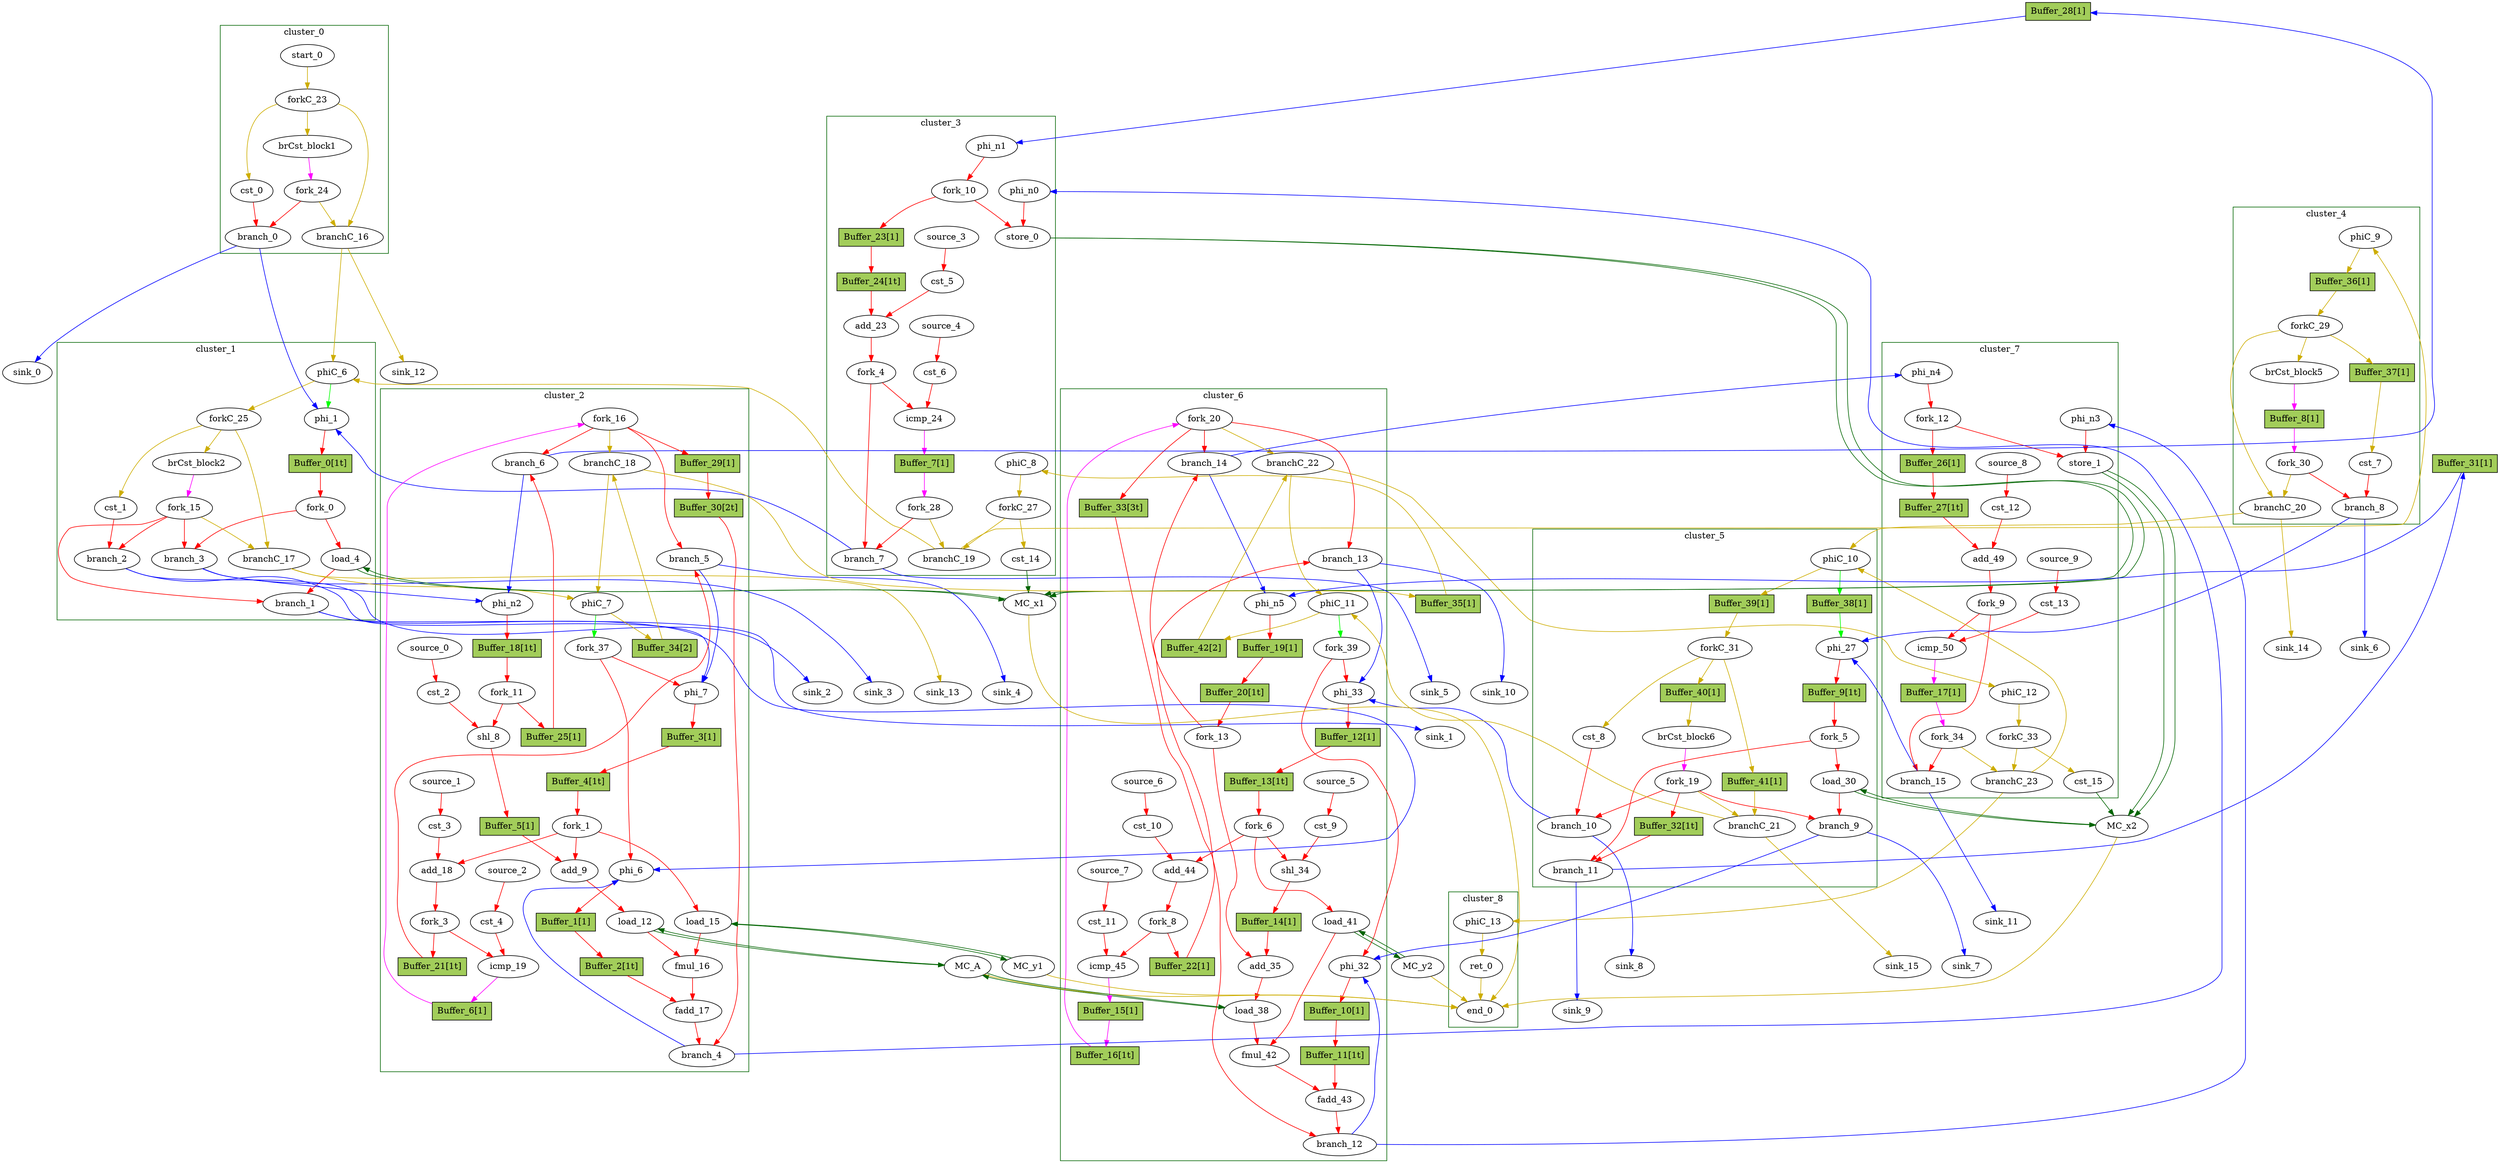 Digraph G {
	splines=spline;
	subgraph cluster_cluster_7 {
	color = "darkgreen";
label = "cluster_7";
		"store_1" [type="Operator", in="in1:32 in2:6 ", out="out1:32 out2:6 ", bbID=8, II=1, delay=0.672, latency=0, op="mc_store_op", portId=0];
		"cst_12" [type="Constant", in="in1:1", out="out1:1", bbID=8, value="0x00000001"];
		"add_49" [type="Operator", in="in1:6 in2:6 ", out="out1:6 ", bbID=8, II=1, delay=2.287, latency=0, op="add_op"];
		"cst_13" [type="Constant", in="in1:6", out="out1:6", bbID=8, value="0x00000020"];
		"icmp_50" [type="Operator", in="in1:6 in2:6 ", out="out1:1 ", bbID=8, II=1, delay=1.907, latency=0, op="icmp_ult_op"];
		"phi_n3" [type="Merge", in="in1:32 ", out="out1:32", bbID=8, delay=0.0];
		"phi_n4" [type="Merge", in="in1:6 ", out="out1:6", bbID=8, delay=0.0];
		"fork_9" [type="Fork", in="in1:6", out="out1:6 out2:6 ", bbID=8];
		"fork_12" [type="Fork", in="in1:6", out="out1:6 out2:6 ", bbID=8];
		"branch_15" [type="Branch", in="in1:6 in2?:1", out="out1+:6 out2-:6", bbID=8];
		"cst_15" [type="Constant", in="in1:1", out="out1:1", bbID=8, value="0x00000001"];
		"phiC_12" [type="Merge", in="in1:0 ", out="out1:0", bbID=8, delay=0.0];
		"forkC_33" [type="Fork", in="in1:0", out="out1:0 out2:0 ", bbID=8];
		"branchC_23" [type="Branch", in="in1:0 in2?:1", out="out1+:0 out2-:0", bbID=8];
		"fork_34" [type="Fork", in="in1:1", out="out1:1 out2:1 ", bbID=8];
		"source_8" [type="Source", out="out1:1", bbID=8];
		"source_9" [type="Source", out="out1:6", bbID=8];
		"Buffer_17" [type="Buffer", in="in1:32", out="out1:32", bbID=3, fillcolor="darkolivegreen3", height=0.4, label="Buffer_17[1]", shape="box", slots=1, style="filled", transparent="false"];
		"Buffer_26" [type="Buffer", in="in1:32", out="out1:32", bbID=3, fillcolor="darkolivegreen3", height=0.4, label="Buffer_26[1]", shape="box", slots=1, style="filled", transparent="false"];
		"Buffer_27" [type="Buffer", in="in1:32", out="out1:32", bbID=3, fillcolor="darkolivegreen3", height=0.4, label="Buffer_27[1t]", shape="box", slots=1, style="filled", transparent="true"];
	}
	subgraph cluster_cluster_8 {
	color = "darkgreen";
label = "cluster_8";
		"ret_0" [type="Operator", in="in1:0 ", out="out1:0 ", bbID=9, II=1, delay=0.0, latency=0, op="ret_op"];
		"end_0" [type="Exit", in="in1:0*e in2:0*e in3:0*e in4:0*e in5:0*e in6:0 ", out="out1:0", bbID=0];
		"phiC_13" [type="Merge", in="in1:0 ", out="out1:0", bbID=9, delay=0.0];
	}
	subgraph cluster_cluster_6 {
	color = "darkgreen";
label = "cluster_6";
		"phi_32" [type="Mux", in="in1?:1 in2:32 in3:32 ", out="out1:32", bbID=7, delay=1.397];
		"phi_33" [type="Mux", in="in1?:1 in2:6 in3:6 ", out="out1:6", bbID=7, delay=1.397];
		"cst_9" [type="Constant", in="in1:3", out="out1:3", bbID=7, value="0x00000005"];
		"shl_34" [type="Operator", in="in1:11 in2:11 ", out="out1:11 ", bbID=7, II=1, delay=0.0, latency=0, op="shl_op"];
		"add_35" [type="Operator", in="in1:12 in2:12 ", out="out1:12 ", bbID=7, II=1, delay=2.287, latency=0, op="add_op"];
		"load_38" [type="Operator", in="in1:32 in2:12 ", out="out1:32 out2:12 ", bbID=7, II=1, delay=1.412, latency=2, op="mc_load_op", portId=1];
		"load_41" [type="Operator", in="in1:32 in2:6 ", out="out1:32 out2:6 ", bbID=7, II=1, delay=1.412, latency=2, op="mc_load_op", portId=0];
		"fmul_42" [type="Operator", in="in1:32 in2:32 ", out="out1:32 ", bbID=7, II=1, delay=0.0, latency=6, op="fmul_op"];
		"fadd_43" [type="Operator", in="in1:32 in2:32 ", out="out1:32 ", bbID=7, II=1, delay=0.0, latency=10, op="fadd_op"];
		"cst_10" [type="Constant", in="in1:1", out="out1:1", bbID=7, value="0x00000001"];
		"add_44" [type="Operator", in="in1:6 in2:6 ", out="out1:6 ", bbID=7, II=1, delay=2.287, latency=0, op="add_op"];
		"cst_11" [type="Constant", in="in1:6", out="out1:6", bbID=7, value="0x00000020"];
		"icmp_45" [type="Operator", in="in1:6 in2:6 ", out="out1:1 ", bbID=7, II=1, delay=1.907, latency=0, op="icmp_ult_op"];
		"phi_n5" [type="Merge", in="in1:6 in2:6 ", out="out1:6", bbID=7, delay=1.397];
		"fork_6" [type="Fork", in="in1:6", out="out1:6 out2:6 out3:6 ", bbID=7];
		"fork_8" [type="Fork", in="in1:6", out="out1:6 out2:6 ", bbID=7];
		"fork_13" [type="Fork", in="in1:6", out="out1:6 out2:6 ", bbID=7];
		"branch_12" [type="Branch", in="in1:32 in2?:1", out="out1+:32 out2-:32", bbID=7];
		"branch_13" [type="Branch", in="in1:6 in2?:1", out="out1+:6 out2-:6", bbID=7];
		"branch_14" [type="Branch", in="in1:6 in2?:1", out="out1+:6 out2-:6", bbID=7];
		"fork_20" [type="Fork", in="in1:1", out="out1:1 out2:1 out3:1 out4:1 ", bbID=7];
		"phiC_11" [type="CntrlMerge", in="in1:0 in2:0 ", out="out1:0 out2?:1", bbID=7, delay=0.0];
		"branchC_22" [type="Branch", in="in1:0 in2?:1", out="out1+:0 out2-:0", bbID=7];
		"source_5" [type="Source", out="out1:3", bbID=7];
		"source_6" [type="Source", out="out1:1", bbID=7];
		"source_7" [type="Source", out="out1:6", bbID=7];
		"fork_39" [type="Fork", in="in1:1", out="out1:1 out2:1 ", bbID=7];
		"Buffer_10" [type="Buffer", in="in1:32", out="out1:32", bbID=3, fillcolor="darkolivegreen3", height=0.4, label="Buffer_10[1]", shape="box", slots=1, style="filled", transparent="false"];
		"Buffer_11" [type="Buffer", in="in1:32", out="out1:32", bbID=3, fillcolor="darkolivegreen3", height=0.4, label="Buffer_11[1t]", shape="box", slots=1, style="filled", transparent="true"];
		"Buffer_12" [type="Buffer", in="in1:32", out="out1:32", bbID=3, fillcolor="darkolivegreen3", height=0.4, label="Buffer_12[1]", shape="box", slots=1, style="filled", transparent="false"];
		"Buffer_13" [type="Buffer", in="in1:32", out="out1:32", bbID=3, fillcolor="darkolivegreen3", height=0.4, label="Buffer_13[1t]", shape="box", slots=1, style="filled", transparent="true"];
		"Buffer_14" [type="Buffer", in="in1:32", out="out1:32", bbID=3, fillcolor="darkolivegreen3", height=0.4, label="Buffer_14[1]", shape="box", slots=1, style="filled", transparent="false"];
		"Buffer_15" [type="Buffer", in="in1:32", out="out1:32", bbID=3, fillcolor="darkolivegreen3", height=0.4, label="Buffer_15[1]", shape="box", slots=1, style="filled", transparent="false"];
		"Buffer_16" [type="Buffer", in="in1:32", out="out1:32", bbID=3, fillcolor="darkolivegreen3", height=0.4, label="Buffer_16[1t]", shape="box", slots=1, style="filled", transparent="true"];
		"Buffer_19" [type="Buffer", in="in1:32", out="out1:32", bbID=3, fillcolor="darkolivegreen3", height=0.4, label="Buffer_19[1]", shape="box", slots=1, style="filled", transparent="false"];
		"Buffer_20" [type="Buffer", in="in1:32", out="out1:32", bbID=3, fillcolor="darkolivegreen3", height=0.4, label="Buffer_20[1t]", shape="box", slots=1, style="filled", transparent="true"];
		"Buffer_22" [type="Buffer", in="in1:32", out="out1:32", bbID=3, fillcolor="darkolivegreen3", height=0.4, label="Buffer_22[1]", shape="box", slots=1, style="filled", transparent="false"];
		"Buffer_33" [type="Buffer", in="in1:32", out="out1:32", bbID=3, fillcolor="darkolivegreen3", height=0.4, label="Buffer_33[3t]", shape="box", slots=3, style="filled", transparent="true"];
		"Buffer_42" [type="Buffer", in="in1:32", out="out1:32", bbID=3, fillcolor="darkolivegreen3", height=0.4, label="Buffer_42[2]", shape="box", slots=2, style="filled", transparent="false"];
	}
	subgraph cluster_cluster_1 {
	color = "darkgreen";
label = "cluster_1";
		"phi_1" [type="Mux", in="in1?:1 in2:6 in3:6 ", out="out1:6", bbID=2, delay=1.397];
		"load_4" [type="Operator", in="in1:32 in2:6 ", out="out1:32 out2:6 ", bbID=2, II=1, delay=1.412, latency=2, op="mc_load_op", portId=0];
		"brCst_block2" [type="Constant", in="in1:1", out="out1:1", bbID=2, value="0x1"];
		"cst_1" [type="Constant", in="in1:1", out="out1:1", bbID=2, value="0x00000000"];
		"fork_0" [type="Fork", in="in1:6", out="out1:6 out2:6 ", bbID=2];
		"branch_1" [type="Branch", in="in1:32 in2?:1", out="out1+:32 out2-:32", bbID=2];
		"branch_2" [type="Branch", in="in1:1 in2?:1", out="out1+:1 out2-:1", bbID=2];
		"branch_3" [type="Branch", in="in1:6 in2?:1", out="out1+:6 out2-:6", bbID=2];
		"fork_15" [type="Fork", in="in1:1", out="out1:1 out2:1 out3:1 out4:1 ", bbID=2];
		"phiC_6" [type="CntrlMerge", in="in1:0 in2:0 ", out="out1:0 out2?:1", bbID=2, delay=0.0];
		"forkC_25" [type="Fork", in="in1:0", out="out1:0 out2:0 out3:0 ", bbID=2];
		"branchC_17" [type="Branch", in="in1:0 in2?:1", out="out1+:0 out2-:0", bbID=2];
		"Buffer_0" [type="Buffer", in="in1:32", out="out1:32", bbID=3, fillcolor="darkolivegreen3", height=0.4, label="Buffer_0[1t]", shape="box", slots=1, style="filled", transparent="true"];
	}
	subgraph cluster_cluster_4 {
	color = "darkgreen";
label = "cluster_4";
		"brCst_block5" [type="Constant", in="in1:1", out="out1:1", bbID=5, value="0x1"];
		"cst_7" [type="Constant", in="in1:1", out="out1:1", bbID=5, value="0x00000000"];
		"branch_8" [type="Branch", in="in1:1 in2?:1", out="out1+:1 out2-:1", bbID=5];
		"phiC_9" [type="Merge", in="in1:0 ", out="out1:0", bbID=5, delay=0.0];
		"forkC_29" [type="Fork", in="in1:0", out="out1:0 out2:0 out3:0 ", bbID=5];
		"branchC_20" [type="Branch", in="in1:0 in2?:1", out="out1+:0 out2-:0", bbID=5];
		"fork_30" [type="Fork", in="in1:1", out="out1:1 out2:1 ", bbID=5];
		"Buffer_8" [type="Buffer", in="in1:32", out="out1:32", bbID=3, fillcolor="darkolivegreen3", height=0.4, label="Buffer_8[1]", shape="box", slots=1, style="filled", transparent="false"];
		"Buffer_36" [type="Buffer", in="in1:32", out="out1:32", bbID=3, fillcolor="darkolivegreen3", height=0.4, label="Buffer_36[1]", shape="box", slots=1, style="filled", transparent="false"];
		"Buffer_37" [type="Buffer", in="in1:32", out="out1:32", bbID=3, fillcolor="darkolivegreen3", height=0.4, label="Buffer_37[1]", shape="box", slots=1, style="filled", transparent="false"];
	}
	subgraph cluster_cluster_5 {
	color = "darkgreen";
label = "cluster_5";
		"phi_27" [type="Mux", in="in1?:1 in2:6 in3:6 ", out="out1:6", bbID=6, delay=1.397];
		"load_30" [type="Operator", in="in1:32 in2:6 ", out="out1:32 out2:6 ", bbID=6, II=1, delay=1.412, latency=2, op="mc_load_op", portId=0];
		"brCst_block6" [type="Constant", in="in1:1", out="out1:1", bbID=6, value="0x1"];
		"cst_8" [type="Constant", in="in1:1", out="out1:1", bbID=6, value="0x00000000"];
		"fork_5" [type="Fork", in="in1:6", out="out1:6 out2:6 ", bbID=6];
		"branch_9" [type="Branch", in="in1:32 in2?:1", out="out1+:32 out2-:32", bbID=6];
		"branch_10" [type="Branch", in="in1:1 in2?:1", out="out1+:1 out2-:1", bbID=6];
		"branch_11" [type="Branch", in="in1:6 in2?:1", out="out1+:6 out2-:6", bbID=6];
		"fork_19" [type="Fork", in="in1:1", out="out1:1 out2:1 out3:1 out4:1 ", bbID=6];
		"phiC_10" [type="CntrlMerge", in="in1:0 in2:0 ", out="out1:0 out2?:1", bbID=6, delay=0.0];
		"forkC_31" [type="Fork", in="in1:0", out="out1:0 out2:0 out3:0 ", bbID=6];
		"branchC_21" [type="Branch", in="in1:0 in2?:1", out="out1+:0 out2-:0", bbID=6];
		"Buffer_9" [type="Buffer", in="in1:32", out="out1:32", bbID=3, fillcolor="darkolivegreen3", height=0.4, label="Buffer_9[1t]", shape="box", slots=1, style="filled", transparent="true"];
		"Buffer_32" [type="Buffer", in="in1:32", out="out1:32", bbID=3, fillcolor="darkolivegreen3", height=0.4, label="Buffer_32[1t]", shape="box", slots=1, style="filled", transparent="true"];
		"Buffer_38" [type="Buffer", in="in1:32", out="out1:32", bbID=3, fillcolor="darkolivegreen3", height=0.4, label="Buffer_38[1]", shape="box", slots=1, style="filled", transparent="false"];
		"Buffer_39" [type="Buffer", in="in1:32", out="out1:32", bbID=3, fillcolor="darkolivegreen3", height=0.4, label="Buffer_39[1]", shape="box", slots=1, style="filled", transparent="false"];
		"Buffer_40" [type="Buffer", in="in1:32", out="out1:32", bbID=3, fillcolor="darkolivegreen3", height=0.4, label="Buffer_40[1]", shape="box", slots=1, style="filled", transparent="false"];
		"Buffer_41" [type="Buffer", in="in1:32", out="out1:32", bbID=3, fillcolor="darkolivegreen3", height=0.4, label="Buffer_41[1]", shape="box", slots=1, style="filled", transparent="false"];
	}
	subgraph cluster_cluster_0 {
	color = "darkgreen";
label = "cluster_0";
		"brCst_block1" [type="Constant", in="in1:1", out="out1:1", bbID=1, value="0x1"];
		"cst_0" [type="Constant", in="in1:1", out="out1:1", bbID=1, value="0x00000000"];
		"branch_0" [type="Branch", in="in1:1 in2?:1", out="out1+:1 out2-:1", bbID=1];
		"start_0" [type="Entry", in="in1:0", out="out1:0", bbID=1, control="true"];
		"forkC_23" [type="Fork", in="in1:0", out="out1:0 out2:0 out3:0 ", bbID=1];
		"branchC_16" [type="Branch", in="in1:0 in2?:1", out="out1+:0 out2-:0", bbID=1];
		"fork_24" [type="Fork", in="in1:1", out="out1:1 out2:1 ", bbID=1];
	}
	subgraph cluster_cluster_3 {
	color = "darkgreen";
label = "cluster_3";
		"store_0" [type="Operator", in="in1:32 in2:6 ", out="out1:32 out2:6 ", bbID=4, II=1, delay=0.672, latency=0, op="mc_store_op", portId=0];
		"cst_5" [type="Constant", in="in1:1", out="out1:1", bbID=4, value="0x00000001"];
		"add_23" [type="Operator", in="in1:6 in2:6 ", out="out1:6 ", bbID=4, II=1, delay=2.287, latency=0, op="add_op"];
		"cst_6" [type="Constant", in="in1:6", out="out1:6", bbID=4, value="0x00000020"];
		"icmp_24" [type="Operator", in="in1:6 in2:6 ", out="out1:1 ", bbID=4, II=1, delay=1.907, latency=0, op="icmp_ult_op"];
		"phi_n0" [type="Merge", in="in1:32 ", out="out1:32", bbID=4, delay=0.0];
		"phi_n1" [type="Merge", in="in1:6 ", out="out1:6", bbID=4, delay=0.0];
		"fork_4" [type="Fork", in="in1:6", out="out1:6 out2:6 ", bbID=4];
		"fork_10" [type="Fork", in="in1:6", out="out1:6 out2:6 ", bbID=4];
		"branch_7" [type="Branch", in="in1:6 in2?:1", out="out1+:6 out2-:6", bbID=4];
		"cst_14" [type="Constant", in="in1:1", out="out1:1", bbID=4, value="0x00000001"];
		"phiC_8" [type="Merge", in="in1:0 ", out="out1:0", bbID=4, delay=0.0];
		"forkC_27" [type="Fork", in="in1:0", out="out1:0 out2:0 ", bbID=4];
		"branchC_19" [type="Branch", in="in1:0 in2?:1", out="out1+:0 out2-:0", bbID=4];
		"fork_28" [type="Fork", in="in1:1", out="out1:1 out2:1 ", bbID=4];
		"source_3" [type="Source", out="out1:1", bbID=4];
		"source_4" [type="Source", out="out1:6", bbID=4];
		"Buffer_7" [type="Buffer", in="in1:32", out="out1:32", bbID=3, fillcolor="darkolivegreen3", height=0.4, label="Buffer_7[1]", shape="box", slots=1, style="filled", transparent="false"];
		"Buffer_23" [type="Buffer", in="in1:32", out="out1:32", bbID=3, fillcolor="darkolivegreen3", height=0.4, label="Buffer_23[1]", shape="box", slots=1, style="filled", transparent="false"];
		"Buffer_24" [type="Buffer", in="in1:32", out="out1:32", bbID=3, fillcolor="darkolivegreen3", height=0.4, label="Buffer_24[1t]", shape="box", slots=1, style="filled", transparent="true"];
	}
	subgraph cluster_cluster_2 {
	color = "darkgreen";
label = "cluster_2";
		"phi_6" [type="Mux", in="in1?:1 in2:32 in3:32 ", out="out1:32", bbID=3, delay=1.397];
		"phi_7" [type="Mux", in="in1?:1 in2:6 in3:6 ", out="out1:6", bbID=3, delay=1.397];
		"cst_2" [type="Constant", in="in1:3", out="out1:3", bbID=3, value="0x00000005"];
		"shl_8" [type="Operator", in="in1:11 in2:11 ", out="out1:11 ", bbID=3, II=1, delay=0.0, latency=0, op="shl_op"];
		"add_9" [type="Operator", in="in1:12 in2:12 ", out="out1:12 ", bbID=3, II=1, delay=2.287, latency=0, op="add_op"];
		"load_12" [type="Operator", in="in1:32 in2:12 ", out="out1:32 out2:12 ", bbID=3, II=1, delay=1.412, latency=2, op="mc_load_op", portId=0];
		"load_15" [type="Operator", in="in1:32 in2:6 ", out="out1:32 out2:6 ", bbID=3, II=1, delay=1.412, latency=2, op="mc_load_op", portId=0];
		"fmul_16" [type="Operator", in="in1:32 in2:32 ", out="out1:32 ", bbID=3, II=1, delay=0.0, latency=6, op="fmul_op"];
		"fadd_17" [type="Operator", in="in1:32 in2:32 ", out="out1:32 ", bbID=3, II=1, delay=0.0, latency=10, op="fadd_op"];
		"cst_3" [type="Constant", in="in1:1", out="out1:1", bbID=3, value="0x00000001"];
		"add_18" [type="Operator", in="in1:6 in2:6 ", out="out1:6 ", bbID=3, II=1, delay=2.287, latency=0, op="add_op"];
		"cst_4" [type="Constant", in="in1:6", out="out1:6", bbID=3, value="0x00000020"];
		"icmp_19" [type="Operator", in="in1:6 in2:6 ", out="out1:1 ", bbID=3, II=1, delay=1.907, latency=0, op="icmp_ult_op"];
		"phi_n2" [type="Merge", in="in1:6 in2:6 ", out="out1:6", bbID=3, delay=1.397];
		"fork_1" [type="Fork", in="in1:6", out="out1:6 out2:6 out3:6 ", bbID=3];
		"fork_3" [type="Fork", in="in1:6", out="out1:6 out2:6 ", bbID=3];
		"fork_11" [type="Fork", in="in1:6", out="out1:6 out2:6 ", bbID=3];
		"branch_4" [type="Branch", in="in1:32 in2?:1", out="out1+:32 out2-:32", bbID=3];
		"branch_5" [type="Branch", in="in1:6 in2?:1", out="out1+:6 out2-:6", bbID=3];
		"branch_6" [type="Branch", in="in1:6 in2?:1", out="out1+:6 out2-:6", bbID=3];
		"fork_16" [type="Fork", in="in1:1", out="out1:1 out2:1 out3:1 out4:1 ", bbID=3];
		"phiC_7" [type="CntrlMerge", in="in1:0 in2:0 ", out="out1:0 out2?:1", bbID=3, delay=0.0];
		"branchC_18" [type="Branch", in="in1:0 in2?:1", out="out1+:0 out2-:0", bbID=3];
		"source_0" [type="Source", out="out1:3", bbID=3];
		"source_1" [type="Source", out="out1:1", bbID=3];
		"source_2" [type="Source", out="out1:6", bbID=3];
		"fork_37" [type="Fork", in="in1:1", out="out1:1 out2:1 ", bbID=3];
		"Buffer_1" [type="Buffer", in="in1:32", out="out1:32", bbID=3, fillcolor="darkolivegreen3", height=0.4, label="Buffer_1[1]", shape="box", slots=1, style="filled", transparent="false"];
		"Buffer_2" [type="Buffer", in="in1:32", out="out1:32", bbID=3, fillcolor="darkolivegreen3", height=0.4, label="Buffer_2[1t]", shape="box", slots=1, style="filled", transparent="true"];
		"Buffer_3" [type="Buffer", in="in1:32", out="out1:32", bbID=3, fillcolor="darkolivegreen3", height=0.4, label="Buffer_3[1]", shape="box", slots=1, style="filled", transparent="false"];
		"Buffer_4" [type="Buffer", in="in1:32", out="out1:32", bbID=3, fillcolor="darkolivegreen3", height=0.4, label="Buffer_4[1t]", shape="box", slots=1, style="filled", transparent="true"];
		"Buffer_5" [type="Buffer", in="in1:32", out="out1:32", bbID=3, fillcolor="darkolivegreen3", height=0.4, label="Buffer_5[1]", shape="box", slots=1, style="filled", transparent="false"];
		"Buffer_6" [type="Buffer", in="in1:32", out="out1:32", bbID=3, fillcolor="darkolivegreen3", height=0.4, label="Buffer_6[1]", shape="box", slots=1, style="filled", transparent="false"];
		"Buffer_18" [type="Buffer", in="in1:32", out="out1:32", bbID=3, fillcolor="darkolivegreen3", height=0.4, label="Buffer_18[1t]", shape="box", slots=1, style="filled", transparent="true"];
		"Buffer_21" [type="Buffer", in="in1:32", out="out1:32", bbID=3, fillcolor="darkolivegreen3", height=0.4, label="Buffer_21[1t]", shape="box", slots=1, style="filled", transparent="true"];
		"Buffer_25" [type="Buffer", in="in1:32", out="out1:32", bbID=3, fillcolor="darkolivegreen3", height=0.4, label="Buffer_25[1]", shape="box", slots=1, style="filled", transparent="false"];
		"Buffer_29" [type="Buffer", in="in1:32", out="out1:32", bbID=3, fillcolor="darkolivegreen3", height=0.4, label="Buffer_29[1]", shape="box", slots=1, style="filled", transparent="false"];
		"Buffer_30" [type="Buffer", in="in1:32", out="out1:32", bbID=3, fillcolor="darkolivegreen3", height=0.4, label="Buffer_30[2t]", shape="box", slots=2, style="filled", transparent="true"];
		"Buffer_34" [type="Buffer", in="in1:32", out="out1:32", bbID=3, fillcolor="darkolivegreen3", height=0.4, label="Buffer_34[2]", shape="box", slots=2, style="filled", transparent="false"];
	}
		"MC_x1" [type="MC", in="in1:32*c0 in2:6*l0a in3:6*s0a in4:32*s0d ", out="out1:32*l0d out2:0*e ", bbID=0, bbcount=1, ldcount=1, memory="x1", stcount=1];
		"MC_A" [type="MC", in="in1:12*l0a in2:12*l1a ", out="out1:32*l0d out2:32*l1d out3:0*e ", bbID=0, bbcount=0, ldcount=2, memory="A", stcount=0];
		"MC_y1" [type="MC", in="in1:6*l0a ", out="out1:32*l0d out2:0*e ", bbID=0, bbcount=0, ldcount=1, memory="y1", stcount=0];
		"MC_x2" [type="MC", in="in1:32*c0 in2:6*l0a in3:6*s0a in4:32*s0d ", out="out1:32*l0d out2:0*e ", bbID=0, bbcount=1, ldcount=1, memory="x2", stcount=1];
		"MC_y2" [type="MC", in="in1:6*l0a ", out="out1:32*l0d out2:0*e ", bbID=0, bbcount=0, ldcount=1, memory="y2", stcount=0];
		"sink_0" [type="Sink", in="in1:1", bbID=0];
		"sink_1" [type="Sink", in="in1:32", bbID=0];
		"sink_2" [type="Sink", in="in1:1", bbID=0];
		"sink_3" [type="Sink", in="in1:6", bbID=0];
		"sink_4" [type="Sink", in="in1:6", bbID=0];
		"sink_5" [type="Sink", in="in1:6", bbID=0];
		"sink_6" [type="Sink", in="in1:1", bbID=0];
		"sink_7" [type="Sink", in="in1:32", bbID=0];
		"sink_8" [type="Sink", in="in1:1", bbID=0];
		"sink_9" [type="Sink", in="in1:6", bbID=0];
		"sink_10" [type="Sink", in="in1:6", bbID=0];
		"sink_11" [type="Sink", in="in1:6", bbID=0];
		"sink_12" [type="Sink", in="in1:0", bbID=0];
		"sink_13" [type="Sink", in="in1:0", bbID=0];
		"sink_14" [type="Sink", in="in1:0", bbID=0];
		"sink_15" [type="Sink", in="in1:0", bbID=0];
		"Buffer_28" [type="Buffer", in="in1:32", out="out1:32", bbID=3, fillcolor="darkolivegreen3", height=0.4, label="Buffer_28[1]", shape="box", slots=1, style="filled", transparent="false"];
		"Buffer_31" [type="Buffer", in="in1:32", out="out1:32", bbID=3, fillcolor="darkolivegreen3", height=0.4, label="Buffer_31[1]", shape="box", slots=1, style="filled", transparent="false"];
		"Buffer_35" [type="Buffer", in="in1:32", out="out1:32", bbID=3, fillcolor="darkolivegreen3", height=0.4, label="Buffer_35[1]", shape="box", slots=1, style="filled", transparent="false"];
		"brCst_block1" -> "fork_24" [color = "magenta", from = "out1", to = "in1"];
		"cst_0" -> "branch_0" [color = "red", from = "out1", to = "in1"];
		"phi_1" -> "Buffer_0" [color = "red", from = "out1", to = "in1"];
		"load_4" -> "branch_1" [color = "red", from = "out1", to = "in1"];
		"load_4" -> "MC_x1" [color = "darkgreen", mem_address = "true", from = "out2", to = "in2"];
		"brCst_block2" -> "fork_15" [color = "magenta", from = "out1", to = "in1"];
		"phi_6" -> "Buffer_1" [color = "red", from = "out1", to = "in1"];
		"cst_1" -> "branch_2" [color = "red", from = "out1", to = "in1"];
		"phi_7" -> "Buffer_3" [color = "red", from = "out1", to = "in1"];
		"cst_2" -> "shl_8" [color = "red", from = "out1", to = "in2"];
		"shl_8" -> "Buffer_5" [color = "red", from = "out1", to = "in1"];
		"add_9" -> "load_12" [color = "red", from = "out1", to = "in2"];
		"load_12" -> "fmul_16" [color = "red", from = "out1", to = "in1"];
		"load_12" -> "MC_A" [color = "darkgreen", mem_address = "true", from = "out2", to = "in1"];
		"load_15" -> "fmul_16" [color = "red", from = "out1", to = "in2"];
		"load_15" -> "MC_y1" [color = "darkgreen", mem_address = "true", from = "out2", to = "in1"];
		"fmul_16" -> "fadd_17" [color = "red", from = "out1", to = "in2"];
		"fadd_17" -> "branch_4" [color = "red", from = "out1", to = "in1"];
		"cst_3" -> "add_18" [color = "red", from = "out1", to = "in2"];
		"add_18" -> "fork_3" [color = "red", from = "out1", to = "in1"];
		"cst_4" -> "icmp_19" [color = "red", from = "out1", to = "in2"];
		"icmp_19" -> "Buffer_6" [color = "magenta", from = "out1", to = "in1"];
		"store_0" -> "MC_x1" [color = "darkgreen", mem_address = "true", from = "out2", to = "in3"];
		"store_0" -> "MC_x1" [color = "darkgreen", mem_address = "false", from = "out1", to = "in4"];
		"cst_5" -> "add_23" [color = "red", from = "out1", to = "in2"];
		"add_23" -> "fork_4" [color = "red", from = "out1", to = "in1"];
		"cst_6" -> "icmp_24" [color = "red", from = "out1", to = "in2"];
		"icmp_24" -> "Buffer_7" [color = "magenta", from = "out1", to = "in1"];
		"brCst_block5" -> "Buffer_8" [color = "magenta", from = "out1", to = "in1"];
		"cst_7" -> "branch_8" [color = "red", from = "out1", to = "in1"];
		"phi_27" -> "Buffer_9" [color = "red", from = "out1", to = "in1"];
		"load_30" -> "branch_9" [color = "red", from = "out1", to = "in1"];
		"load_30" -> "MC_x2" [color = "darkgreen", mem_address = "true", from = "out2", to = "in2"];
		"brCst_block6" -> "fork_19" [color = "magenta", from = "out1", to = "in1"];
		"phi_32" -> "Buffer_10" [color = "red", from = "out1", to = "in1"];
		"cst_8" -> "branch_10" [color = "red", from = "out1", to = "in1"];
		"phi_33" -> "Buffer_12" [color = "red", from = "out1", to = "in1"];
		"cst_9" -> "shl_34" [color = "red", from = "out1", to = "in2"];
		"shl_34" -> "Buffer_14" [color = "red", from = "out1", to = "in1"];
		"add_35" -> "load_38" [color = "red", from = "out1", to = "in2"];
		"load_38" -> "fmul_42" [color = "red", from = "out1", to = "in1"];
		"load_38" -> "MC_A" [color = "darkgreen", mem_address = "true", from = "out2", to = "in2"];
		"load_41" -> "fmul_42" [color = "red", from = "out1", to = "in2"];
		"load_41" -> "MC_y2" [color = "darkgreen", mem_address = "true", from = "out2", to = "in1"];
		"fmul_42" -> "fadd_43" [color = "red", from = "out1", to = "in2"];
		"fadd_43" -> "branch_12" [color = "red", from = "out1", to = "in1"];
		"cst_10" -> "add_44" [color = "red", from = "out1", to = "in2"];
		"add_44" -> "fork_8" [color = "red", from = "out1", to = "in1"];
		"cst_11" -> "icmp_45" [color = "red", from = "out1", to = "in2"];
		"icmp_45" -> "Buffer_15" [color = "magenta", from = "out1", to = "in1"];
		"store_1" -> "MC_x2" [color = "darkgreen", mem_address = "true", from = "out2", to = "in3"];
		"store_1" -> "MC_x2" [color = "darkgreen", mem_address = "false", from = "out1", to = "in4"];
		"cst_12" -> "add_49" [color = "red", from = "out1", to = "in2"];
		"add_49" -> "fork_9" [color = "red", from = "out1", to = "in1"];
		"cst_13" -> "icmp_50" [color = "red", from = "out1", to = "in2"];
		"icmp_50" -> "Buffer_17" [color = "magenta", from = "out1", to = "in1"];
		"ret_0" -> "end_0" [color = "gold3", from = "out1", to = "in6"];
		"phi_n0" -> "store_0" [color = "red", from = "out1", to = "in1"];
		"phi_n1" -> "fork_10" [color = "red", from = "out1", to = "in1"];
		"phi_n2" -> "Buffer_18" [color = "red", from = "out1", to = "in1"];
		"phi_n3" -> "store_1" [color = "red", from = "out1", to = "in1"];
		"phi_n4" -> "fork_12" [color = "red", from = "out1", to = "in1"];
		"phi_n5" -> "Buffer_19" [color = "red", from = "out1", to = "in1"];
		"fork_0" -> "load_4" [color = "red", from = "out1", to = "in2"];
		"fork_0" -> "branch_3" [color = "red", from = "out2", to = "in1"];
		"fork_1" -> "add_9" [color = "red", from = "out1", to = "in2"];
		"fork_1" -> "load_15" [color = "red", from = "out3", to = "in2"];
		"fork_1" -> "add_18" [color = "red", from = "out2", to = "in1"];
		"fork_3" -> "icmp_19" [color = "red", from = "out1", to = "in1"];
		"fork_3" -> "Buffer_21" [color = "red", from = "out2", to = "in1"];
		"fork_4" -> "icmp_24" [color = "red", from = "out1", to = "in1"];
		"fork_4" -> "branch_7" [color = "red", from = "out2", to = "in1"];
		"fork_5" -> "load_30" [color = "red", from = "out1", to = "in2"];
		"fork_5" -> "branch_11" [color = "red", from = "out2", to = "in1"];
		"fork_6" -> "shl_34" [color = "red", from = "out1", to = "in1"];
		"fork_6" -> "load_41" [color = "red", from = "out3", to = "in2"];
		"fork_6" -> "add_44" [color = "red", from = "out2", to = "in1"];
		"fork_8" -> "icmp_45" [color = "red", from = "out1", to = "in1"];
		"fork_8" -> "Buffer_22" [color = "red", from = "out2", to = "in1"];
		"fork_9" -> "icmp_50" [color = "red", from = "out1", to = "in1"];
		"fork_9" -> "branch_15" [color = "red", from = "out2", to = "in1"];
		"fork_10" -> "store_0" [color = "red", from = "out1", to = "in2"];
		"fork_10" -> "Buffer_23" [color = "red", from = "out2", to = "in1"];
		"fork_11" -> "shl_8" [color = "red", from = "out1", to = "in1"];
		"fork_11" -> "Buffer_25" [color = "red", from = "out2", to = "in1"];
		"fork_12" -> "store_1" [color = "red", from = "out1", to = "in2"];
		"fork_12" -> "Buffer_26" [color = "red", from = "out2", to = "in1"];
		"fork_13" -> "add_35" [color = "red", from = "out1", to = "in2"];
		"fork_13" -> "branch_14" [color = "red", from = "out2", to = "in1"];
		"branch_0" -> "phi_1" [color = "blue", from = "out1", to = "in2", minlen = 3];
		"branch_0" -> "sink_0" [color = "blue", from = "out2", to = "in1", minlen = 3];
		"branch_1" -> "phi_6" [color = "blue", from = "out1", to = "in2", minlen = 3];
		"branch_1" -> "sink_1" [color = "blue", from = "out2", to = "in1", minlen = 3];
		"branch_2" -> "phi_7" [color = "blue", from = "out1", to = "in2", minlen = 3];
		"branch_2" -> "sink_2" [color = "blue", from = "out2", to = "in1", minlen = 3];
		"branch_3" -> "phi_n2" [color = "blue", from = "out1", to = "in1", minlen = 3];
		"branch_3" -> "sink_3" [color = "blue", from = "out2", to = "in1", minlen = 3];
		"fork_15" -> "branch_1" [color = "red", from = "out3", to = "in2"];
		"fork_15" -> "branch_2" [color = "red", from = "out2", to = "in2"];
		"fork_15" -> "branch_3" [color = "red", from = "out1", to = "in2"];
		"fork_15" -> "branchC_17" [color = "gold3", from = "out4", to = "in2"];
		"branch_4" -> "phi_6" [color = "blue", from = "out1", to = "in3", minlen = 3];
		"branch_4" -> "phi_n0" [color = "blue", from = "out2", to = "in1", minlen = 3];
		"branch_5" -> "phi_7" [color = "blue", from = "out1", to = "in3", minlen = 3];
		"branch_5" -> "sink_4" [color = "blue", from = "out2", to = "in1", minlen = 3];
		"branch_6" -> "phi_n2" [color = "blue", from = "out1", to = "in2", minlen = 3];
		"branch_6" -> "Buffer_28" [color = "blue", from = "out2", to = "in1", minlen = 3];
		"fork_16" -> "branch_5" [color = "red", from = "out2", to = "in2"];
		"fork_16" -> "branch_6" [color = "red", from = "out1", to = "in2"];
		"fork_16" -> "branchC_18" [color = "gold3", from = "out4", to = "in2"];
		"fork_16" -> "Buffer_29" [color = "red", from = "out3", to = "in1"];
		"branch_7" -> "phi_1" [color = "blue", from = "out1", to = "in3", minlen = 3];
		"branch_7" -> "sink_5" [color = "blue", from = "out2", to = "in1", minlen = 3];
		"branch_8" -> "phi_27" [color = "blue", from = "out1", to = "in2", minlen = 3];
		"branch_8" -> "sink_6" [color = "blue", from = "out2", to = "in1", minlen = 3];
		"branch_9" -> "phi_32" [color = "blue", from = "out1", to = "in2", minlen = 3];
		"branch_9" -> "sink_7" [color = "blue", from = "out2", to = "in1", minlen = 3];
		"branch_10" -> "phi_33" [color = "blue", from = "out1", to = "in2", minlen = 3];
		"branch_10" -> "sink_8" [color = "blue", from = "out2", to = "in1", minlen = 3];
		"branch_11" -> "sink_9" [color = "blue", from = "out2", to = "in1", minlen = 3];
		"branch_11" -> "Buffer_31" [color = "blue", from = "out1", to = "in1", minlen = 3];
		"fork_19" -> "branch_9" [color = "red", from = "out3", to = "in2"];
		"fork_19" -> "branch_10" [color = "red", from = "out2", to = "in2"];
		"fork_19" -> "branchC_21" [color = "gold3", from = "out4", to = "in2"];
		"fork_19" -> "Buffer_32" [color = "red", from = "out1", to = "in1"];
		"branch_12" -> "phi_32" [color = "blue", from = "out1", to = "in3", minlen = 3];
		"branch_12" -> "phi_n3" [color = "blue", from = "out2", to = "in1", minlen = 3];
		"branch_13" -> "phi_33" [color = "blue", from = "out1", to = "in3", minlen = 3];
		"branch_13" -> "sink_10" [color = "blue", from = "out2", to = "in1", minlen = 3];
		"branch_14" -> "phi_n4" [color = "blue", from = "out2", to = "in1", minlen = 3];
		"branch_14" -> "phi_n5" [color = "blue", from = "out1", to = "in2", minlen = 3];
		"fork_20" -> "branch_13" [color = "red", from = "out2", to = "in2"];
		"fork_20" -> "branch_14" [color = "red", from = "out1", to = "in2"];
		"fork_20" -> "branchC_22" [color = "gold3", from = "out4", to = "in2"];
		"fork_20" -> "Buffer_33" [color = "red", from = "out3", to = "in1"];
		"branch_15" -> "phi_27" [color = "blue", from = "out1", to = "in3", minlen = 3];
		"branch_15" -> "sink_11" [color = "blue", from = "out2", to = "in1", minlen = 3];
		"MC_x1" -> "load_4" [color = "darkgreen", mem_address = "false", from = "out1", to = "in1"];
		"MC_x1" -> "end_0" [color = "gold3", from = "out2", to = "in1"];
		"MC_A" -> "load_12" [color = "darkgreen", mem_address = "false", from = "out1", to = "in1"];
		"MC_A" -> "load_38" [color = "darkgreen", mem_address = "false", from = "out2", to = "in1"];
		"MC_A" -> "end_0" [color = "gold3", from = "out3", to = "in2"];
		"MC_y1" -> "load_15" [color = "darkgreen", mem_address = "false", from = "out1", to = "in1"];
		"MC_y1" -> "end_0" [color = "gold3", from = "out2", to = "in3"];
		"cst_14" -> "MC_x1" [color = "darkgreen", from = "out1", to = "in1"];
		"MC_x2" -> "load_30" [color = "darkgreen", mem_address = "false", from = "out1", to = "in1"];
		"MC_x2" -> "end_0" [color = "gold3", from = "out2", to = "in4"];
		"MC_y2" -> "load_41" [color = "darkgreen", mem_address = "false", from = "out1", to = "in1"];
		"MC_y2" -> "end_0" [color = "gold3", from = "out2", to = "in5"];
		"cst_15" -> "MC_x2" [color = "darkgreen", from = "out1", to = "in1"];
		"start_0" -> "forkC_23" [color = "gold3", from = "out1", to = "in1"];
		"forkC_23" -> "brCst_block1" [color = "gold3", from = "out3", to = "in1"];
		"forkC_23" -> "cst_0" [color = "gold3", from = "out1", to = "in1"];
		"forkC_23" -> "branchC_16" [color = "gold3", from = "out2", to = "in1"];
		"branchC_16" -> "phiC_6" [color = "gold3", from = "out1", to = "in1", minlen = 3];
		"branchC_16" -> "sink_12" [color = "gold3", from = "out2", to = "in1", minlen = 3];
		"fork_24" -> "branch_0" [color = "red", from = "out1", to = "in2"];
		"fork_24" -> "branchC_16" [color = "gold3", from = "out2", to = "in2"];
		"phiC_6" -> "phi_1" [color = "green", from = "out2", to = "in1"];
		"phiC_6" -> "forkC_25" [color = "gold3", from = "out1", to = "in1"];
		"forkC_25" -> "brCst_block2" [color = "gold3", from = "out3", to = "in1"];
		"forkC_25" -> "cst_1" [color = "gold3", from = "out1", to = "in1"];
		"forkC_25" -> "branchC_17" [color = "gold3", from = "out2", to = "in1"];
		"branchC_17" -> "phiC_7" [color = "gold3", from = "out1", to = "in1", minlen = 3];
		"branchC_17" -> "sink_13" [color = "gold3", from = "out2", to = "in1", minlen = 3];
		"phiC_7" -> "fork_37" [color = "green", from = "out2", to = "in1"];
		"phiC_7" -> "Buffer_34" [color = "gold3", from = "out1", to = "in1"];
		"branchC_18" -> "phiC_7" [color = "gold3", from = "out1", to = "in2", minlen = 3];
		"branchC_18" -> "Buffer_35" [color = "gold3", from = "out2", to = "in1", minlen = 3];
		"phiC_8" -> "forkC_27" [color = "gold3", from = "out1", to = "in1"];
		"forkC_27" -> "cst_14" [color = "gold3", from = "out1", to = "in1"];
		"forkC_27" -> "branchC_19" [color = "gold3", from = "out2", to = "in1"];
		"branchC_19" -> "phiC_6" [color = "gold3", from = "out1", to = "in2", minlen = 3];
		"branchC_19" -> "phiC_9" [color = "gold3", from = "out2", to = "in1", minlen = 3];
		"fork_28" -> "branch_7" [color = "red", from = "out1", to = "in2"];
		"fork_28" -> "branchC_19" [color = "gold3", from = "out2", to = "in2"];
		"phiC_9" -> "Buffer_36" [color = "gold3", from = "out1", to = "in1"];
		"forkC_29" -> "brCst_block5" [color = "gold3", from = "out3", to = "in1"];
		"forkC_29" -> "branchC_20" [color = "gold3", from = "out2", to = "in1"];
		"forkC_29" -> "Buffer_37" [color = "gold3", from = "out1", to = "in1"];
		"branchC_20" -> "phiC_10" [color = "gold3", from = "out1", to = "in1", minlen = 3];
		"branchC_20" -> "sink_14" [color = "gold3", from = "out2", to = "in1", minlen = 3];
		"fork_30" -> "branch_8" [color = "red", from = "out1", to = "in2"];
		"fork_30" -> "branchC_20" [color = "gold3", from = "out2", to = "in2"];
		"phiC_10" -> "Buffer_38" [color = "green", from = "out2", to = "in1"];
		"phiC_10" -> "Buffer_39" [color = "gold3", from = "out1", to = "in1"];
		"forkC_31" -> "cst_8" [color = "gold3", from = "out1", to = "in1"];
		"forkC_31" -> "Buffer_40" [color = "gold3", from = "out3", to = "in1"];
		"forkC_31" -> "Buffer_41" [color = "gold3", from = "out2", to = "in1"];
		"branchC_21" -> "phiC_11" [color = "gold3", from = "out1", to = "in1", minlen = 3];
		"branchC_21" -> "sink_15" [color = "gold3", from = "out2", to = "in1", minlen = 3];
		"phiC_11" -> "fork_39" [color = "green", from = "out2", to = "in1"];
		"phiC_11" -> "Buffer_42" [color = "gold3", from = "out1", to = "in1"];
		"branchC_22" -> "phiC_11" [color = "gold3", from = "out1", to = "in2", minlen = 3];
		"branchC_22" -> "phiC_12" [color = "gold3", from = "out2", to = "in1", minlen = 3];
		"phiC_12" -> "forkC_33" [color = "gold3", from = "out1", to = "in1"];
		"forkC_33" -> "cst_15" [color = "gold3", from = "out1", to = "in1"];
		"forkC_33" -> "branchC_23" [color = "gold3", from = "out2", to = "in1"];
		"branchC_23" -> "phiC_10" [color = "gold3", from = "out1", to = "in2", minlen = 3];
		"branchC_23" -> "phiC_13" [color = "gold3", from = "out2", to = "in1", minlen = 3];
		"fork_34" -> "branch_15" [color = "red", from = "out1", to = "in2"];
		"fork_34" -> "branchC_23" [color = "gold3", from = "out2", to = "in2"];
		"phiC_13" -> "ret_0" [color = "gold3", from = "out1", to = "in1"];
		"source_0" -> "cst_2" [color = "red", from = "out1", to = "in1"];
		"source_1" -> "cst_3" [color = "red", from = "out1", to = "in1"];
		"source_2" -> "cst_4" [color = "red", from = "out1", to = "in1"];
		"source_3" -> "cst_5" [color = "red", from = "out1", to = "in1"];
		"source_4" -> "cst_6" [color = "red", from = "out1", to = "in1"];
		"source_5" -> "cst_9" [color = "red", from = "out1", to = "in1"];
		"source_6" -> "cst_10" [color = "red", from = "out1", to = "in1"];
		"source_7" -> "cst_11" [color = "red", from = "out1", to = "in1"];
		"source_8" -> "cst_12" [color = "red", from = "out1", to = "in1"];
		"source_9" -> "cst_13" [color = "red", from = "out1", to = "in1"];
		"fork_37" -> "phi_6" [color = "red", from = "out1", to = "in1"];
		"fork_37" -> "phi_7" [color = "red", from = "out2", to = "in1"];
		"fork_39" -> "phi_32" [color = "red", from = "out1", to = "in1"];
		"fork_39" -> "phi_33" [color = "red", from = "out2", to = "in1"];
		"Buffer_0" -> "fork_0" [color = "red", from = "out1", to = "in1"];
		"Buffer_1" -> "Buffer_2" [color = "red", from = "out1", to = "in1"];
		"Buffer_2" -> "fadd_17" [color = "red", from = "out1", to = "in1"];
		"Buffer_3" -> "Buffer_4" [color = "red", from = "out1", to = "in1"];
		"Buffer_4" -> "fork_1" [color = "red", from = "out1", to = "in1"];
		"Buffer_5" -> "add_9" [color = "red", from = "out1", to = "in1"];
		"Buffer_6" -> "fork_16" [color = "magenta", from = "out1", to = "in1"];
		"Buffer_7" -> "fork_28" [color = "magenta", from = "out1", to = "in1"];
		"Buffer_8" -> "fork_30" [color = "magenta", from = "out1", to = "in1"];
		"Buffer_9" -> "fork_5" [color = "red", from = "out1", to = "in1"];
		"Buffer_10" -> "Buffer_11" [color = "red", from = "out1", to = "in1"];
		"Buffer_11" -> "fadd_43" [color = "red", from = "out1", to = "in1"];
		"Buffer_12" -> "Buffer_13" [color = "red", from = "out1", to = "in1"];
		"Buffer_13" -> "fork_6" [color = "red", from = "out1", to = "in1"];
		"Buffer_14" -> "add_35" [color = "red", from = "out1", to = "in1"];
		"Buffer_15" -> "Buffer_16" [color = "magenta", from = "out1", to = "in1"];
		"Buffer_16" -> "fork_20" [color = "magenta", from = "out1", to = "in1"];
		"Buffer_17" -> "fork_34" [color = "magenta", from = "out1", to = "in1"];
		"Buffer_18" -> "fork_11" [color = "red", from = "out1", to = "in1"];
		"Buffer_19" -> "Buffer_20" [color = "red", from = "out1", to = "in1"];
		"Buffer_20" -> "fork_13" [color = "red", from = "out1", to = "in1"];
		"Buffer_21" -> "branch_5" [color = "red", from = "out1", to = "in1"];
		"Buffer_22" -> "branch_13" [color = "red", from = "out1", to = "in1"];
		"Buffer_23" -> "Buffer_24" [color = "red", from = "out1", to = "in1"];
		"Buffer_24" -> "add_23" [color = "red", from = "out1", to = "in1"];
		"Buffer_25" -> "branch_6" [color = "red", from = "out1", to = "in1"];
		"Buffer_26" -> "Buffer_27" [color = "red", from = "out1", to = "in1"];
		"Buffer_27" -> "add_49" [color = "red", from = "out1", to = "in1"];
		"Buffer_28" -> "phi_n1" [color = "blue", from = "out1", to = "in1", minlen = 3];
		"Buffer_29" -> "Buffer_30" [color = "red", from = "out1", to = "in1"];
		"Buffer_30" -> "branch_4" [color = "red", from = "out1", to = "in2"];
		"Buffer_31" -> "phi_n5" [color = "blue", from = "out1", to = "in1", minlen = 3];
		"Buffer_32" -> "branch_11" [color = "red", from = "out1", to = "in2"];
		"Buffer_33" -> "branch_12" [color = "red", from = "out1", to = "in2"];
		"Buffer_34" -> "branchC_18" [color = "gold3", from = "out1", to = "in1"];
		"Buffer_35" -> "phiC_8" [color = "gold3", from = "out1", to = "in1", minlen = 3];
		"Buffer_36" -> "forkC_29" [color = "gold3", from = "out1", to = "in1"];
		"Buffer_37" -> "cst_7" [color = "gold3", from = "out1", to = "in1"];
		"Buffer_38" -> "phi_27" [color = "green", from = "out1", to = "in1"];
		"Buffer_39" -> "forkC_31" [color = "gold3", from = "out1", to = "in1"];
		"Buffer_40" -> "brCst_block6" [color = "gold3", from = "out1", to = "in1"];
		"Buffer_41" -> "branchC_21" [color = "gold3", from = "out1", to = "in1"];
		"Buffer_42" -> "branchC_22" [color = "gold3", from = "out1", to = "in1"];
}
